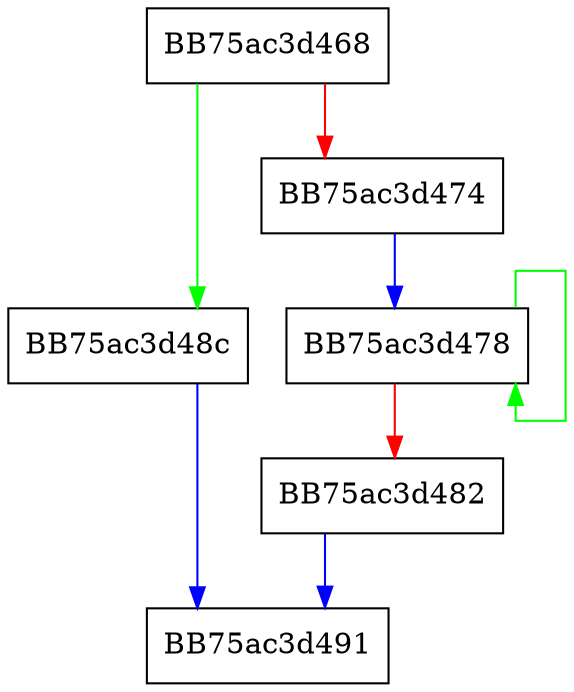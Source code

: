 digraph WPP_SF_SccL {
  node [shape="box"];
  graph [splines=ortho];
  BB75ac3d468 -> BB75ac3d48c [color="green"];
  BB75ac3d468 -> BB75ac3d474 [color="red"];
  BB75ac3d474 -> BB75ac3d478 [color="blue"];
  BB75ac3d478 -> BB75ac3d478 [color="green"];
  BB75ac3d478 -> BB75ac3d482 [color="red"];
  BB75ac3d482 -> BB75ac3d491 [color="blue"];
  BB75ac3d48c -> BB75ac3d491 [color="blue"];
}